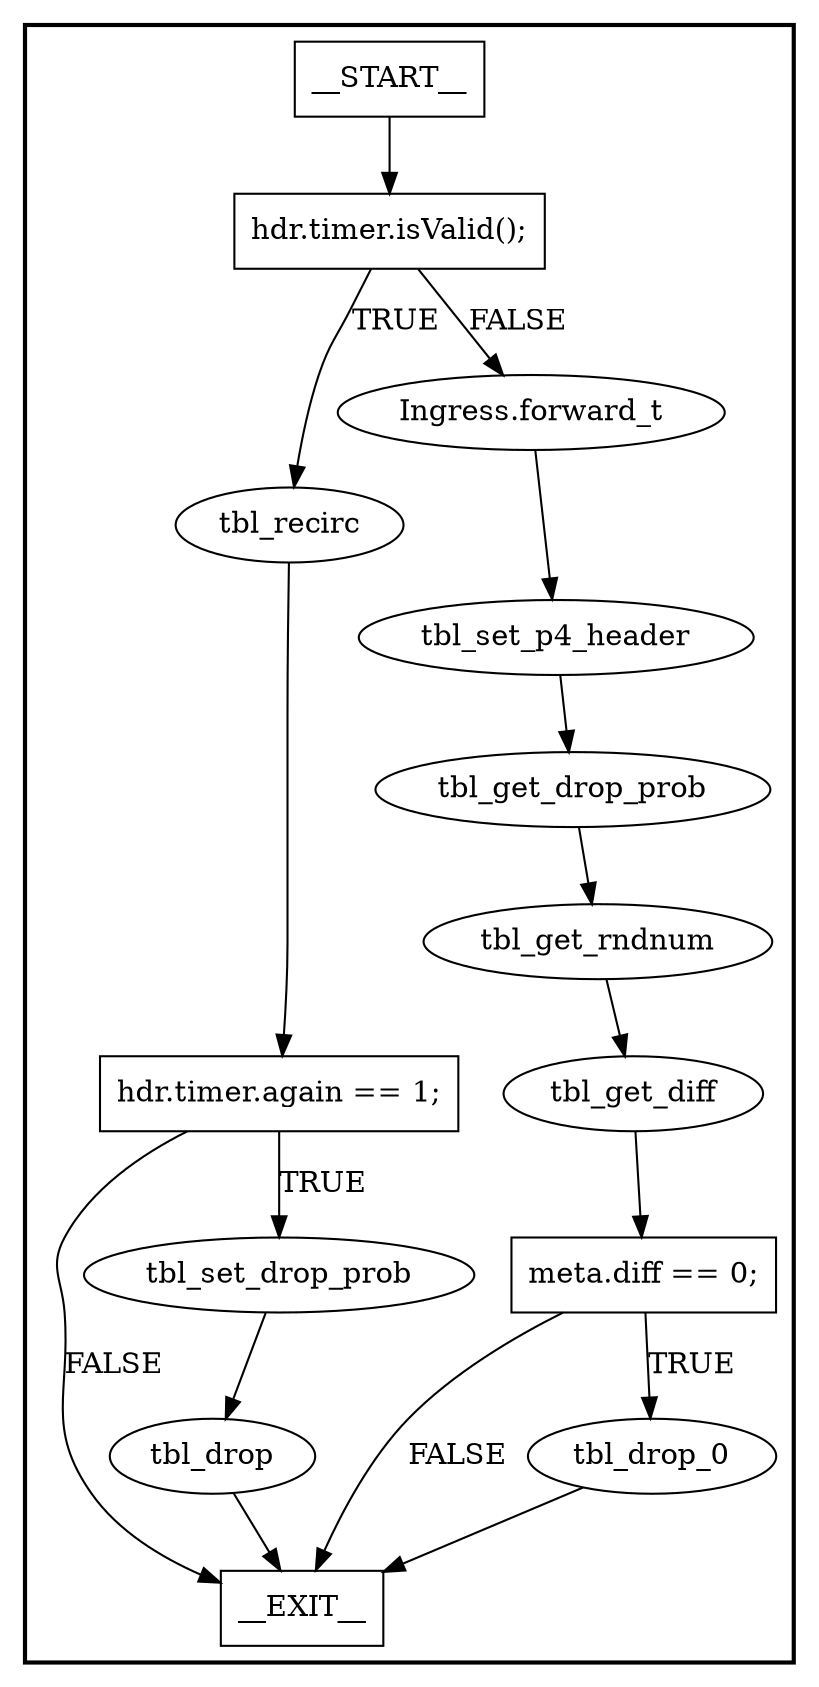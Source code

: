 digraph Ingress {
subgraph cluster {
graph [
label="", labeljust=r, style=bold];
0[label=__START__, margin="", shape=rectangle, style=solid];
1[label=__EXIT__, margin="", shape=rectangle, style=solid];
2[label="hdr.timer.isValid();", margin="", shape=rectangle, style=solid];
3[label=tbl_recirc, margin="", shape=ellipse, style=solid];
4[label="hdr.timer.again == 1;", margin="", shape=rectangle, style=solid];
5[label=tbl_set_drop_prob, margin="", shape=ellipse, style=solid];
6[label=tbl_drop, margin="", shape=ellipse, style=solid];
7[label="Ingress.forward_t", margin="", shape=ellipse, style=solid];
8[label=tbl_set_p4_header, margin="", shape=ellipse, style=solid];
9[label=tbl_get_drop_prob, margin="", shape=ellipse, style=solid];
10[label=tbl_get_rndnum, margin="", shape=ellipse, style=solid];
11[label=tbl_get_diff, margin="", shape=ellipse, style=solid];
12[label="meta.diff == 0;", margin="", shape=rectangle, style=solid];
13[label=tbl_drop_0, margin="", shape=ellipse, style=solid];
0 -> 2[label=""];
2 -> 3[label=TRUE];
2 -> 7[label=FALSE];
3 -> 4[label=""];
4 -> 5[label=TRUE];
4 -> 1[label=FALSE];
5 -> 6[label=""];
6 -> 1[label=""];
7 -> 8[label=""];
8 -> 9[label=""];
9 -> 10[label=""];
10 -> 11[label=""];
11 -> 12[label=""];
12 -> 13[label=TRUE];
12 -> 1[label=FALSE];
13 -> 1[label=""];
}
}
